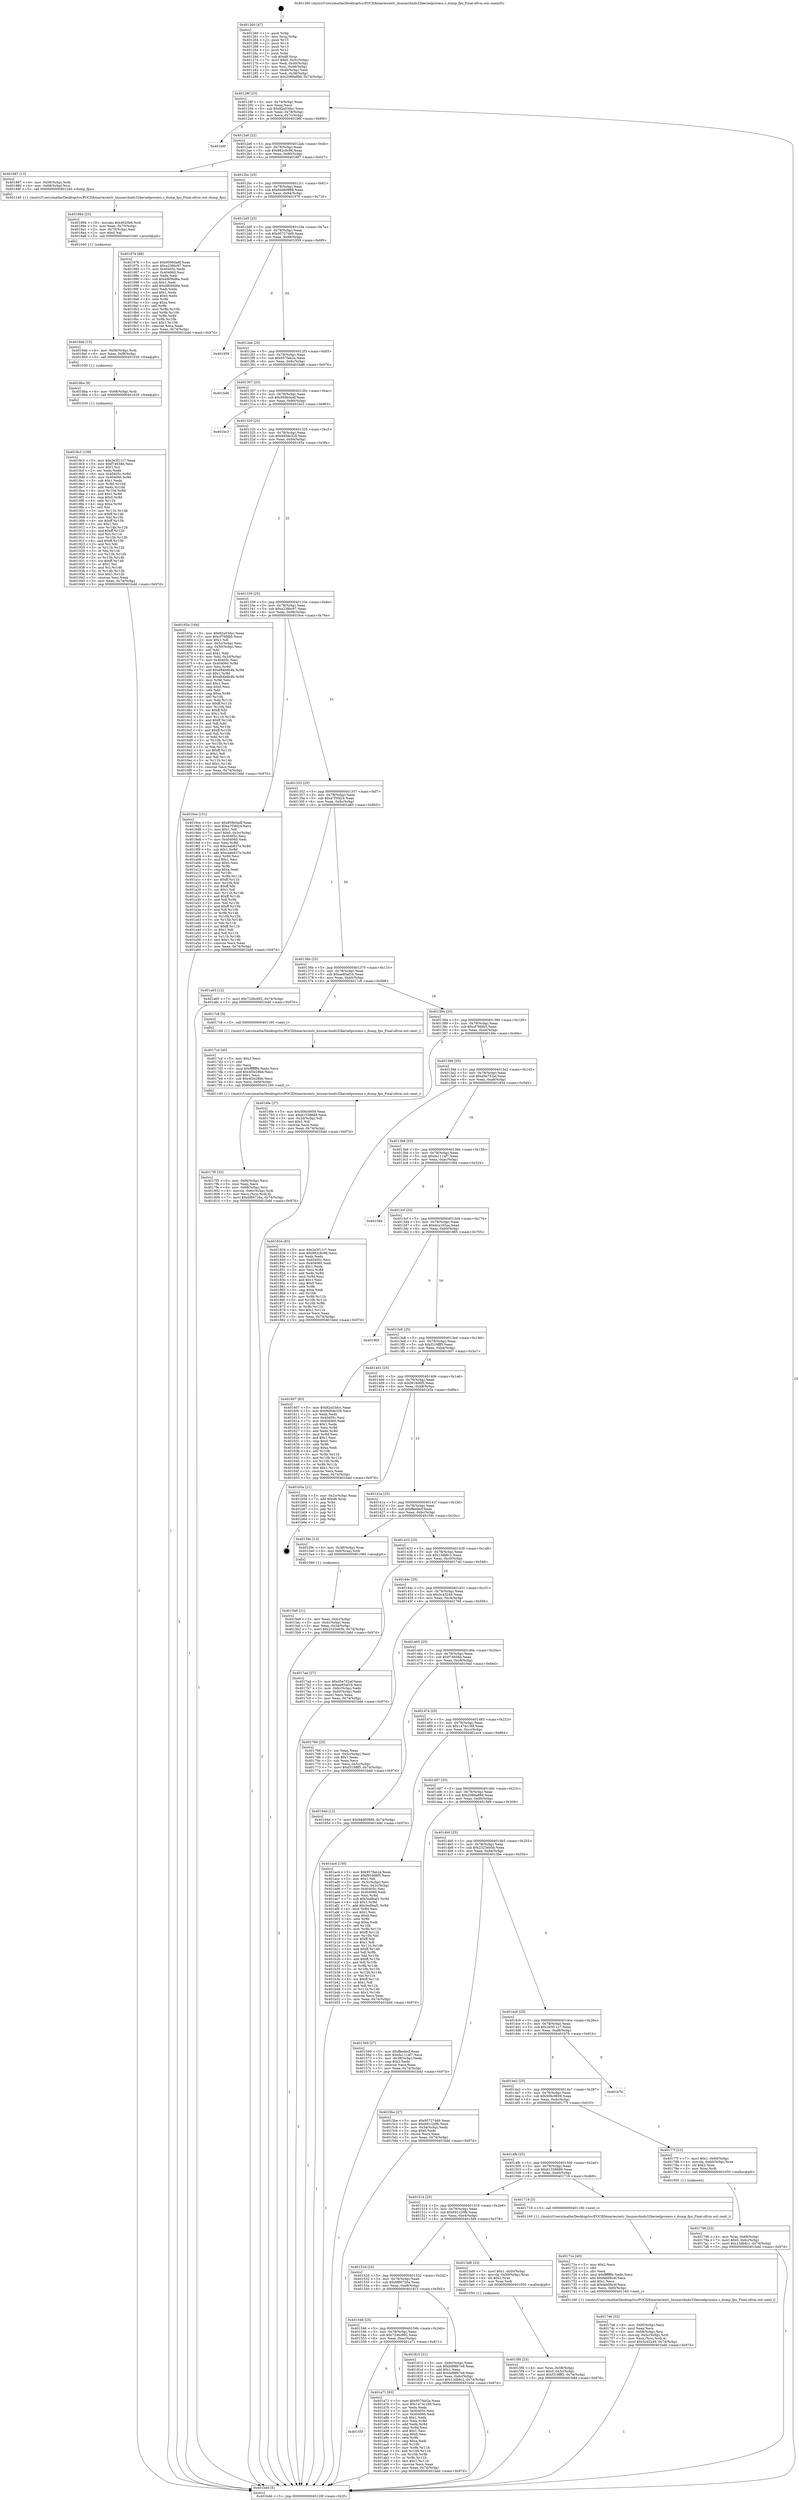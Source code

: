 digraph "0x401260" {
  label = "0x401260 (/mnt/c/Users/mathe/Desktop/tcc/POCII/binaries/extr_linuxarchnds32kernelprocess.c_dump_fpu_Final-ollvm.out::main(0))"
  labelloc = "t"
  node[shape=record]

  Entry [label="",width=0.3,height=0.3,shape=circle,fillcolor=black,style=filled]
  "0x40128f" [label="{
     0x40128f [23]\l
     | [instrs]\l
     &nbsp;&nbsp;0x40128f \<+3\>: mov -0x74(%rbp),%eax\l
     &nbsp;&nbsp;0x401292 \<+2\>: mov %eax,%ecx\l
     &nbsp;&nbsp;0x401294 \<+6\>: sub $0x82a53dcc,%ecx\l
     &nbsp;&nbsp;0x40129a \<+3\>: mov %eax,-0x78(%rbp)\l
     &nbsp;&nbsp;0x40129d \<+3\>: mov %ecx,-0x7c(%rbp)\l
     &nbsp;&nbsp;0x4012a0 \<+6\>: je 0000000000401b6f \<main+0x90f\>\l
  }"]
  "0x401b6f" [label="{
     0x401b6f\l
  }", style=dashed]
  "0x4012a6" [label="{
     0x4012a6 [22]\l
     | [instrs]\l
     &nbsp;&nbsp;0x4012a6 \<+5\>: jmp 00000000004012ab \<main+0x4b\>\l
     &nbsp;&nbsp;0x4012ab \<+3\>: mov -0x78(%rbp),%eax\l
     &nbsp;&nbsp;0x4012ae \<+5\>: sub $0x882c8c96,%eax\l
     &nbsp;&nbsp;0x4012b3 \<+3\>: mov %eax,-0x80(%rbp)\l
     &nbsp;&nbsp;0x4012b6 \<+6\>: je 0000000000401887 \<main+0x627\>\l
  }"]
  Exit [label="",width=0.3,height=0.3,shape=circle,fillcolor=black,style=filled,peripheries=2]
  "0x401887" [label="{
     0x401887 [13]\l
     | [instrs]\l
     &nbsp;&nbsp;0x401887 \<+4\>: mov -0x58(%rbp),%rdi\l
     &nbsp;&nbsp;0x40188b \<+4\>: mov -0x68(%rbp),%rsi\l
     &nbsp;&nbsp;0x40188f \<+5\>: call 0000000000401240 \<dump_fpu\>\l
     | [calls]\l
     &nbsp;&nbsp;0x401240 \{1\} (/mnt/c/Users/mathe/Desktop/tcc/POCII/binaries/extr_linuxarchnds32kernelprocess.c_dump_fpu_Final-ollvm.out::dump_fpu)\l
  }"]
  "0x4012bc" [label="{
     0x4012bc [25]\l
     | [instrs]\l
     &nbsp;&nbsp;0x4012bc \<+5\>: jmp 00000000004012c1 \<main+0x61\>\l
     &nbsp;&nbsp;0x4012c1 \<+3\>: mov -0x78(%rbp),%eax\l
     &nbsp;&nbsp;0x4012c4 \<+5\>: sub $0x94d60889,%eax\l
     &nbsp;&nbsp;0x4012c9 \<+6\>: mov %eax,-0x84(%rbp)\l
     &nbsp;&nbsp;0x4012cf \<+6\>: je 0000000000401976 \<main+0x716\>\l
  }"]
  "0x40155f" [label="{
     0x40155f\l
  }", style=dashed]
  "0x401976" [label="{
     0x401976 [88]\l
     | [instrs]\l
     &nbsp;&nbsp;0x401976 \<+5\>: mov $0x959b0adf,%eax\l
     &nbsp;&nbsp;0x40197b \<+5\>: mov $0xa238bc97,%ecx\l
     &nbsp;&nbsp;0x401980 \<+7\>: mov 0x40405c,%edx\l
     &nbsp;&nbsp;0x401987 \<+7\>: mov 0x404060,%esi\l
     &nbsp;&nbsp;0x40198e \<+2\>: mov %edx,%edi\l
     &nbsp;&nbsp;0x401990 \<+6\>: sub $0x4f656d6e,%edi\l
     &nbsp;&nbsp;0x401996 \<+3\>: sub $0x1,%edi\l
     &nbsp;&nbsp;0x401999 \<+6\>: add $0x4f656d6e,%edi\l
     &nbsp;&nbsp;0x40199f \<+3\>: imul %edi,%edx\l
     &nbsp;&nbsp;0x4019a2 \<+3\>: and $0x1,%edx\l
     &nbsp;&nbsp;0x4019a5 \<+3\>: cmp $0x0,%edx\l
     &nbsp;&nbsp;0x4019a8 \<+4\>: sete %r8b\l
     &nbsp;&nbsp;0x4019ac \<+3\>: cmp $0xa,%esi\l
     &nbsp;&nbsp;0x4019af \<+4\>: setl %r9b\l
     &nbsp;&nbsp;0x4019b3 \<+3\>: mov %r8b,%r10b\l
     &nbsp;&nbsp;0x4019b6 \<+3\>: and %r9b,%r10b\l
     &nbsp;&nbsp;0x4019b9 \<+3\>: xor %r9b,%r8b\l
     &nbsp;&nbsp;0x4019bc \<+3\>: or %r8b,%r10b\l
     &nbsp;&nbsp;0x4019bf \<+4\>: test $0x1,%r10b\l
     &nbsp;&nbsp;0x4019c3 \<+3\>: cmovne %ecx,%eax\l
     &nbsp;&nbsp;0x4019c6 \<+3\>: mov %eax,-0x74(%rbp)\l
     &nbsp;&nbsp;0x4019c9 \<+5\>: jmp 0000000000401bdd \<main+0x97d\>\l
  }"]
  "0x4012d5" [label="{
     0x4012d5 [25]\l
     | [instrs]\l
     &nbsp;&nbsp;0x4012d5 \<+5\>: jmp 00000000004012da \<main+0x7a\>\l
     &nbsp;&nbsp;0x4012da \<+3\>: mov -0x78(%rbp),%eax\l
     &nbsp;&nbsp;0x4012dd \<+5\>: sub $0x957274d9,%eax\l
     &nbsp;&nbsp;0x4012e2 \<+6\>: mov %eax,-0x88(%rbp)\l
     &nbsp;&nbsp;0x4012e8 \<+6\>: je 0000000000401959 \<main+0x6f9\>\l
  }"]
  "0x401a71" [label="{
     0x401a71 [83]\l
     | [instrs]\l
     &nbsp;&nbsp;0x401a71 \<+5\>: mov $0x957fab2a,%eax\l
     &nbsp;&nbsp;0x401a76 \<+5\>: mov $0x1474c189,%ecx\l
     &nbsp;&nbsp;0x401a7b \<+2\>: xor %edx,%edx\l
     &nbsp;&nbsp;0x401a7d \<+7\>: mov 0x40405c,%esi\l
     &nbsp;&nbsp;0x401a84 \<+7\>: mov 0x404060,%edi\l
     &nbsp;&nbsp;0x401a8b \<+3\>: sub $0x1,%edx\l
     &nbsp;&nbsp;0x401a8e \<+3\>: mov %esi,%r8d\l
     &nbsp;&nbsp;0x401a91 \<+3\>: add %edx,%r8d\l
     &nbsp;&nbsp;0x401a94 \<+4\>: imul %r8d,%esi\l
     &nbsp;&nbsp;0x401a98 \<+3\>: and $0x1,%esi\l
     &nbsp;&nbsp;0x401a9b \<+3\>: cmp $0x0,%esi\l
     &nbsp;&nbsp;0x401a9e \<+4\>: sete %r9b\l
     &nbsp;&nbsp;0x401aa2 \<+3\>: cmp $0xa,%edi\l
     &nbsp;&nbsp;0x401aa5 \<+4\>: setl %r10b\l
     &nbsp;&nbsp;0x401aa9 \<+3\>: mov %r9b,%r11b\l
     &nbsp;&nbsp;0x401aac \<+3\>: and %r10b,%r11b\l
     &nbsp;&nbsp;0x401aaf \<+3\>: xor %r10b,%r9b\l
     &nbsp;&nbsp;0x401ab2 \<+3\>: or %r9b,%r11b\l
     &nbsp;&nbsp;0x401ab5 \<+4\>: test $0x1,%r11b\l
     &nbsp;&nbsp;0x401ab9 \<+3\>: cmovne %ecx,%eax\l
     &nbsp;&nbsp;0x401abc \<+3\>: mov %eax,-0x74(%rbp)\l
     &nbsp;&nbsp;0x401abf \<+5\>: jmp 0000000000401bdd \<main+0x97d\>\l
  }"]
  "0x401959" [label="{
     0x401959\l
  }", style=dashed]
  "0x4012ee" [label="{
     0x4012ee [25]\l
     | [instrs]\l
     &nbsp;&nbsp;0x4012ee \<+5\>: jmp 00000000004012f3 \<main+0x93\>\l
     &nbsp;&nbsp;0x4012f3 \<+3\>: mov -0x78(%rbp),%eax\l
     &nbsp;&nbsp;0x4012f6 \<+5\>: sub $0x957fab2a,%eax\l
     &nbsp;&nbsp;0x4012fb \<+6\>: mov %eax,-0x8c(%rbp)\l
     &nbsp;&nbsp;0x401301 \<+6\>: je 0000000000401bd6 \<main+0x976\>\l
  }"]
  "0x4018c3" [label="{
     0x4018c3 [138]\l
     | [instrs]\l
     &nbsp;&nbsp;0x4018c3 \<+5\>: mov $0x2e3f11c7,%eax\l
     &nbsp;&nbsp;0x4018c8 \<+5\>: mov $0xf74658d,%esi\l
     &nbsp;&nbsp;0x4018cd \<+2\>: mov $0x1,%cl\l
     &nbsp;&nbsp;0x4018cf \<+2\>: xor %edx,%edx\l
     &nbsp;&nbsp;0x4018d1 \<+8\>: mov 0x40405c,%r8d\l
     &nbsp;&nbsp;0x4018d9 \<+8\>: mov 0x404060,%r9d\l
     &nbsp;&nbsp;0x4018e1 \<+3\>: sub $0x1,%edx\l
     &nbsp;&nbsp;0x4018e4 \<+3\>: mov %r8d,%r10d\l
     &nbsp;&nbsp;0x4018e7 \<+3\>: add %edx,%r10d\l
     &nbsp;&nbsp;0x4018ea \<+4\>: imul %r10d,%r8d\l
     &nbsp;&nbsp;0x4018ee \<+4\>: and $0x1,%r8d\l
     &nbsp;&nbsp;0x4018f2 \<+4\>: cmp $0x0,%r8d\l
     &nbsp;&nbsp;0x4018f6 \<+4\>: sete %r11b\l
     &nbsp;&nbsp;0x4018fa \<+4\>: cmp $0xa,%r9d\l
     &nbsp;&nbsp;0x4018fe \<+3\>: setl %bl\l
     &nbsp;&nbsp;0x401901 \<+3\>: mov %r11b,%r14b\l
     &nbsp;&nbsp;0x401904 \<+4\>: xor $0xff,%r14b\l
     &nbsp;&nbsp;0x401908 \<+3\>: mov %bl,%r15b\l
     &nbsp;&nbsp;0x40190b \<+4\>: xor $0xff,%r15b\l
     &nbsp;&nbsp;0x40190f \<+3\>: xor $0x1,%cl\l
     &nbsp;&nbsp;0x401912 \<+3\>: mov %r14b,%r12b\l
     &nbsp;&nbsp;0x401915 \<+4\>: and $0xff,%r12b\l
     &nbsp;&nbsp;0x401919 \<+3\>: and %cl,%r11b\l
     &nbsp;&nbsp;0x40191c \<+3\>: mov %r15b,%r13b\l
     &nbsp;&nbsp;0x40191f \<+4\>: and $0xff,%r13b\l
     &nbsp;&nbsp;0x401923 \<+2\>: and %cl,%bl\l
     &nbsp;&nbsp;0x401925 \<+3\>: or %r11b,%r12b\l
     &nbsp;&nbsp;0x401928 \<+3\>: or %bl,%r13b\l
     &nbsp;&nbsp;0x40192b \<+3\>: xor %r13b,%r12b\l
     &nbsp;&nbsp;0x40192e \<+3\>: or %r15b,%r14b\l
     &nbsp;&nbsp;0x401931 \<+4\>: xor $0xff,%r14b\l
     &nbsp;&nbsp;0x401935 \<+3\>: or $0x1,%cl\l
     &nbsp;&nbsp;0x401938 \<+3\>: and %cl,%r14b\l
     &nbsp;&nbsp;0x40193b \<+3\>: or %r14b,%r12b\l
     &nbsp;&nbsp;0x40193e \<+4\>: test $0x1,%r12b\l
     &nbsp;&nbsp;0x401942 \<+3\>: cmovne %esi,%eax\l
     &nbsp;&nbsp;0x401945 \<+3\>: mov %eax,-0x74(%rbp)\l
     &nbsp;&nbsp;0x401948 \<+5\>: jmp 0000000000401bdd \<main+0x97d\>\l
  }"]
  "0x401bd6" [label="{
     0x401bd6\l
  }", style=dashed]
  "0x401307" [label="{
     0x401307 [25]\l
     | [instrs]\l
     &nbsp;&nbsp;0x401307 \<+5\>: jmp 000000000040130c \<main+0xac\>\l
     &nbsp;&nbsp;0x40130c \<+3\>: mov -0x78(%rbp),%eax\l
     &nbsp;&nbsp;0x40130f \<+5\>: sub $0x959b0adf,%eax\l
     &nbsp;&nbsp;0x401314 \<+6\>: mov %eax,-0x90(%rbp)\l
     &nbsp;&nbsp;0x40131a \<+6\>: je 0000000000401bc3 \<main+0x963\>\l
  }"]
  "0x4018ba" [label="{
     0x4018ba [9]\l
     | [instrs]\l
     &nbsp;&nbsp;0x4018ba \<+4\>: mov -0x68(%rbp),%rdi\l
     &nbsp;&nbsp;0x4018be \<+5\>: call 0000000000401030 \<free@plt\>\l
     | [calls]\l
     &nbsp;&nbsp;0x401030 \{1\} (unknown)\l
  }"]
  "0x401bc3" [label="{
     0x401bc3\l
  }", style=dashed]
  "0x401320" [label="{
     0x401320 [25]\l
     | [instrs]\l
     &nbsp;&nbsp;0x401320 \<+5\>: jmp 0000000000401325 \<main+0xc5\>\l
     &nbsp;&nbsp;0x401325 \<+3\>: mov -0x78(%rbp),%eax\l
     &nbsp;&nbsp;0x401328 \<+5\>: sub $0x9d5de328,%eax\l
     &nbsp;&nbsp;0x40132d \<+6\>: mov %eax,-0x94(%rbp)\l
     &nbsp;&nbsp;0x401333 \<+6\>: je 000000000040165a \<main+0x3fa\>\l
  }"]
  "0x4018ab" [label="{
     0x4018ab [15]\l
     | [instrs]\l
     &nbsp;&nbsp;0x4018ab \<+4\>: mov -0x58(%rbp),%rdi\l
     &nbsp;&nbsp;0x4018af \<+6\>: mov %eax,-0xf8(%rbp)\l
     &nbsp;&nbsp;0x4018b5 \<+5\>: call 0000000000401030 \<free@plt\>\l
     | [calls]\l
     &nbsp;&nbsp;0x401030 \{1\} (unknown)\l
  }"]
  "0x40165a" [label="{
     0x40165a [164]\l
     | [instrs]\l
     &nbsp;&nbsp;0x40165a \<+5\>: mov $0x82a53dcc,%eax\l
     &nbsp;&nbsp;0x40165f \<+5\>: mov $0xcf76fdb5,%ecx\l
     &nbsp;&nbsp;0x401664 \<+2\>: mov $0x1,%dl\l
     &nbsp;&nbsp;0x401666 \<+3\>: mov -0x5c(%rbp),%esi\l
     &nbsp;&nbsp;0x401669 \<+3\>: cmp -0x50(%rbp),%esi\l
     &nbsp;&nbsp;0x40166c \<+4\>: setl %dil\l
     &nbsp;&nbsp;0x401670 \<+4\>: and $0x1,%dil\l
     &nbsp;&nbsp;0x401674 \<+4\>: mov %dil,-0x2d(%rbp)\l
     &nbsp;&nbsp;0x401678 \<+7\>: mov 0x40405c,%esi\l
     &nbsp;&nbsp;0x40167f \<+8\>: mov 0x404060,%r8d\l
     &nbsp;&nbsp;0x401687 \<+3\>: mov %esi,%r9d\l
     &nbsp;&nbsp;0x40168a \<+7\>: add $0xd84b6b4b,%r9d\l
     &nbsp;&nbsp;0x401691 \<+4\>: sub $0x1,%r9d\l
     &nbsp;&nbsp;0x401695 \<+7\>: sub $0xd84b6b4b,%r9d\l
     &nbsp;&nbsp;0x40169c \<+4\>: imul %r9d,%esi\l
     &nbsp;&nbsp;0x4016a0 \<+3\>: and $0x1,%esi\l
     &nbsp;&nbsp;0x4016a3 \<+3\>: cmp $0x0,%esi\l
     &nbsp;&nbsp;0x4016a6 \<+4\>: sete %dil\l
     &nbsp;&nbsp;0x4016aa \<+4\>: cmp $0xa,%r8d\l
     &nbsp;&nbsp;0x4016ae \<+4\>: setl %r10b\l
     &nbsp;&nbsp;0x4016b2 \<+3\>: mov %dil,%r11b\l
     &nbsp;&nbsp;0x4016b5 \<+4\>: xor $0xff,%r11b\l
     &nbsp;&nbsp;0x4016b9 \<+3\>: mov %r10b,%bl\l
     &nbsp;&nbsp;0x4016bc \<+3\>: xor $0xff,%bl\l
     &nbsp;&nbsp;0x4016bf \<+3\>: xor $0x1,%dl\l
     &nbsp;&nbsp;0x4016c2 \<+3\>: mov %r11b,%r14b\l
     &nbsp;&nbsp;0x4016c5 \<+4\>: and $0xff,%r14b\l
     &nbsp;&nbsp;0x4016c9 \<+3\>: and %dl,%dil\l
     &nbsp;&nbsp;0x4016cc \<+3\>: mov %bl,%r15b\l
     &nbsp;&nbsp;0x4016cf \<+4\>: and $0xff,%r15b\l
     &nbsp;&nbsp;0x4016d3 \<+3\>: and %dl,%r10b\l
     &nbsp;&nbsp;0x4016d6 \<+3\>: or %dil,%r14b\l
     &nbsp;&nbsp;0x4016d9 \<+3\>: or %r10b,%r15b\l
     &nbsp;&nbsp;0x4016dc \<+3\>: xor %r15b,%r14b\l
     &nbsp;&nbsp;0x4016df \<+3\>: or %bl,%r11b\l
     &nbsp;&nbsp;0x4016e2 \<+4\>: xor $0xff,%r11b\l
     &nbsp;&nbsp;0x4016e6 \<+3\>: or $0x1,%dl\l
     &nbsp;&nbsp;0x4016e9 \<+3\>: and %dl,%r11b\l
     &nbsp;&nbsp;0x4016ec \<+3\>: or %r11b,%r14b\l
     &nbsp;&nbsp;0x4016ef \<+4\>: test $0x1,%r14b\l
     &nbsp;&nbsp;0x4016f3 \<+3\>: cmovne %ecx,%eax\l
     &nbsp;&nbsp;0x4016f6 \<+3\>: mov %eax,-0x74(%rbp)\l
     &nbsp;&nbsp;0x4016f9 \<+5\>: jmp 0000000000401bdd \<main+0x97d\>\l
  }"]
  "0x401339" [label="{
     0x401339 [25]\l
     | [instrs]\l
     &nbsp;&nbsp;0x401339 \<+5\>: jmp 000000000040133e \<main+0xde\>\l
     &nbsp;&nbsp;0x40133e \<+3\>: mov -0x78(%rbp),%eax\l
     &nbsp;&nbsp;0x401341 \<+5\>: sub $0xa238bc97,%eax\l
     &nbsp;&nbsp;0x401346 \<+6\>: mov %eax,-0x98(%rbp)\l
     &nbsp;&nbsp;0x40134c \<+6\>: je 00000000004019ce \<main+0x76e\>\l
  }"]
  "0x401894" [label="{
     0x401894 [23]\l
     | [instrs]\l
     &nbsp;&nbsp;0x401894 \<+10\>: movabs $0x4020b6,%rdi\l
     &nbsp;&nbsp;0x40189e \<+3\>: mov %eax,-0x70(%rbp)\l
     &nbsp;&nbsp;0x4018a1 \<+3\>: mov -0x70(%rbp),%esi\l
     &nbsp;&nbsp;0x4018a4 \<+2\>: mov $0x0,%al\l
     &nbsp;&nbsp;0x4018a6 \<+5\>: call 0000000000401040 \<printf@plt\>\l
     | [calls]\l
     &nbsp;&nbsp;0x401040 \{1\} (unknown)\l
  }"]
  "0x4019ce" [label="{
     0x4019ce [151]\l
     | [instrs]\l
     &nbsp;&nbsp;0x4019ce \<+5\>: mov $0x959b0adf,%eax\l
     &nbsp;&nbsp;0x4019d3 \<+5\>: mov $0xa7f3fd24,%ecx\l
     &nbsp;&nbsp;0x4019d8 \<+2\>: mov $0x1,%dl\l
     &nbsp;&nbsp;0x4019da \<+7\>: movl $0x0,-0x3c(%rbp)\l
     &nbsp;&nbsp;0x4019e1 \<+7\>: mov 0x40405c,%esi\l
     &nbsp;&nbsp;0x4019e8 \<+7\>: mov 0x404060,%edi\l
     &nbsp;&nbsp;0x4019ef \<+3\>: mov %esi,%r8d\l
     &nbsp;&nbsp;0x4019f2 \<+7\>: sub $0xcaab837e,%r8d\l
     &nbsp;&nbsp;0x4019f9 \<+4\>: sub $0x1,%r8d\l
     &nbsp;&nbsp;0x4019fd \<+7\>: add $0xcaab837e,%r8d\l
     &nbsp;&nbsp;0x401a04 \<+4\>: imul %r8d,%esi\l
     &nbsp;&nbsp;0x401a08 \<+3\>: and $0x1,%esi\l
     &nbsp;&nbsp;0x401a0b \<+3\>: cmp $0x0,%esi\l
     &nbsp;&nbsp;0x401a0e \<+4\>: sete %r9b\l
     &nbsp;&nbsp;0x401a12 \<+3\>: cmp $0xa,%edi\l
     &nbsp;&nbsp;0x401a15 \<+4\>: setl %r10b\l
     &nbsp;&nbsp;0x401a19 \<+3\>: mov %r9b,%r11b\l
     &nbsp;&nbsp;0x401a1c \<+4\>: xor $0xff,%r11b\l
     &nbsp;&nbsp;0x401a20 \<+3\>: mov %r10b,%bl\l
     &nbsp;&nbsp;0x401a23 \<+3\>: xor $0xff,%bl\l
     &nbsp;&nbsp;0x401a26 \<+3\>: xor $0x1,%dl\l
     &nbsp;&nbsp;0x401a29 \<+3\>: mov %r11b,%r14b\l
     &nbsp;&nbsp;0x401a2c \<+4\>: and $0xff,%r14b\l
     &nbsp;&nbsp;0x401a30 \<+3\>: and %dl,%r9b\l
     &nbsp;&nbsp;0x401a33 \<+3\>: mov %bl,%r15b\l
     &nbsp;&nbsp;0x401a36 \<+4\>: and $0xff,%r15b\l
     &nbsp;&nbsp;0x401a3a \<+3\>: and %dl,%r10b\l
     &nbsp;&nbsp;0x401a3d \<+3\>: or %r9b,%r14b\l
     &nbsp;&nbsp;0x401a40 \<+3\>: or %r10b,%r15b\l
     &nbsp;&nbsp;0x401a43 \<+3\>: xor %r15b,%r14b\l
     &nbsp;&nbsp;0x401a46 \<+3\>: or %bl,%r11b\l
     &nbsp;&nbsp;0x401a49 \<+4\>: xor $0xff,%r11b\l
     &nbsp;&nbsp;0x401a4d \<+3\>: or $0x1,%dl\l
     &nbsp;&nbsp;0x401a50 \<+3\>: and %dl,%r11b\l
     &nbsp;&nbsp;0x401a53 \<+3\>: or %r11b,%r14b\l
     &nbsp;&nbsp;0x401a56 \<+4\>: test $0x1,%r14b\l
     &nbsp;&nbsp;0x401a5a \<+3\>: cmovne %ecx,%eax\l
     &nbsp;&nbsp;0x401a5d \<+3\>: mov %eax,-0x74(%rbp)\l
     &nbsp;&nbsp;0x401a60 \<+5\>: jmp 0000000000401bdd \<main+0x97d\>\l
  }"]
  "0x401352" [label="{
     0x401352 [25]\l
     | [instrs]\l
     &nbsp;&nbsp;0x401352 \<+5\>: jmp 0000000000401357 \<main+0xf7\>\l
     &nbsp;&nbsp;0x401357 \<+3\>: mov -0x78(%rbp),%eax\l
     &nbsp;&nbsp;0x40135a \<+5\>: sub $0xa7f3fd24,%eax\l
     &nbsp;&nbsp;0x40135f \<+6\>: mov %eax,-0x9c(%rbp)\l
     &nbsp;&nbsp;0x401365 \<+6\>: je 0000000000401a65 \<main+0x805\>\l
  }"]
  "0x401546" [label="{
     0x401546 [25]\l
     | [instrs]\l
     &nbsp;&nbsp;0x401546 \<+5\>: jmp 000000000040154b \<main+0x2eb\>\l
     &nbsp;&nbsp;0x40154b \<+3\>: mov -0x78(%rbp),%eax\l
     &nbsp;&nbsp;0x40154e \<+5\>: sub $0x7246c892,%eax\l
     &nbsp;&nbsp;0x401553 \<+6\>: mov %eax,-0xec(%rbp)\l
     &nbsp;&nbsp;0x401559 \<+6\>: je 0000000000401a71 \<main+0x811\>\l
  }"]
  "0x401a65" [label="{
     0x401a65 [12]\l
     | [instrs]\l
     &nbsp;&nbsp;0x401a65 \<+7\>: movl $0x7246c892,-0x74(%rbp)\l
     &nbsp;&nbsp;0x401a6c \<+5\>: jmp 0000000000401bdd \<main+0x97d\>\l
  }"]
  "0x40136b" [label="{
     0x40136b [25]\l
     | [instrs]\l
     &nbsp;&nbsp;0x40136b \<+5\>: jmp 0000000000401370 \<main+0x110\>\l
     &nbsp;&nbsp;0x401370 \<+3\>: mov -0x78(%rbp),%eax\l
     &nbsp;&nbsp;0x401373 \<+5\>: sub $0xae85af1b,%eax\l
     &nbsp;&nbsp;0x401378 \<+6\>: mov %eax,-0xa0(%rbp)\l
     &nbsp;&nbsp;0x40137e \<+6\>: je 00000000004017c8 \<main+0x568\>\l
  }"]
  "0x401815" [label="{
     0x401815 [31]\l
     | [instrs]\l
     &nbsp;&nbsp;0x401815 \<+3\>: mov -0x6c(%rbp),%eax\l
     &nbsp;&nbsp;0x401818 \<+5\>: sub $0xbd98b7e9,%eax\l
     &nbsp;&nbsp;0x40181d \<+3\>: add $0x1,%eax\l
     &nbsp;&nbsp;0x401820 \<+5\>: add $0xbd98b7e9,%eax\l
     &nbsp;&nbsp;0x401825 \<+3\>: mov %eax,-0x6c(%rbp)\l
     &nbsp;&nbsp;0x401828 \<+7\>: movl $0x13db6c1,-0x74(%rbp)\l
     &nbsp;&nbsp;0x40182f \<+5\>: jmp 0000000000401bdd \<main+0x97d\>\l
  }"]
  "0x4017c8" [label="{
     0x4017c8 [5]\l
     | [instrs]\l
     &nbsp;&nbsp;0x4017c8 \<+5\>: call 0000000000401160 \<next_i\>\l
     | [calls]\l
     &nbsp;&nbsp;0x401160 \{1\} (/mnt/c/Users/mathe/Desktop/tcc/POCII/binaries/extr_linuxarchnds32kernelprocess.c_dump_fpu_Final-ollvm.out::next_i)\l
  }"]
  "0x401384" [label="{
     0x401384 [25]\l
     | [instrs]\l
     &nbsp;&nbsp;0x401384 \<+5\>: jmp 0000000000401389 \<main+0x129\>\l
     &nbsp;&nbsp;0x401389 \<+3\>: mov -0x78(%rbp),%eax\l
     &nbsp;&nbsp;0x40138c \<+5\>: sub $0xcf76fdb5,%eax\l
     &nbsp;&nbsp;0x401391 \<+6\>: mov %eax,-0xa4(%rbp)\l
     &nbsp;&nbsp;0x401397 \<+6\>: je 00000000004016fe \<main+0x49e\>\l
  }"]
  "0x4017f5" [label="{
     0x4017f5 [32]\l
     | [instrs]\l
     &nbsp;&nbsp;0x4017f5 \<+6\>: mov -0xf4(%rbp),%ecx\l
     &nbsp;&nbsp;0x4017fb \<+3\>: imul %eax,%ecx\l
     &nbsp;&nbsp;0x4017fe \<+4\>: mov -0x68(%rbp),%rsi\l
     &nbsp;&nbsp;0x401802 \<+4\>: movslq -0x6c(%rbp),%rdi\l
     &nbsp;&nbsp;0x401806 \<+3\>: mov %ecx,(%rsi,%rdi,4)\l
     &nbsp;&nbsp;0x401809 \<+7\>: movl $0x6f66726a,-0x74(%rbp)\l
     &nbsp;&nbsp;0x401810 \<+5\>: jmp 0000000000401bdd \<main+0x97d\>\l
  }"]
  "0x4016fe" [label="{
     0x4016fe [27]\l
     | [instrs]\l
     &nbsp;&nbsp;0x4016fe \<+5\>: mov $0x506c0609,%eax\l
     &nbsp;&nbsp;0x401703 \<+5\>: mov $0x61558689,%ecx\l
     &nbsp;&nbsp;0x401708 \<+3\>: mov -0x2d(%rbp),%dl\l
     &nbsp;&nbsp;0x40170b \<+3\>: test $0x1,%dl\l
     &nbsp;&nbsp;0x40170e \<+3\>: cmovne %ecx,%eax\l
     &nbsp;&nbsp;0x401711 \<+3\>: mov %eax,-0x74(%rbp)\l
     &nbsp;&nbsp;0x401714 \<+5\>: jmp 0000000000401bdd \<main+0x97d\>\l
  }"]
  "0x40139d" [label="{
     0x40139d [25]\l
     | [instrs]\l
     &nbsp;&nbsp;0x40139d \<+5\>: jmp 00000000004013a2 \<main+0x142\>\l
     &nbsp;&nbsp;0x4013a2 \<+3\>: mov -0x78(%rbp),%eax\l
     &nbsp;&nbsp;0x4013a5 \<+5\>: sub $0xd5e752af,%eax\l
     &nbsp;&nbsp;0x4013aa \<+6\>: mov %eax,-0xa8(%rbp)\l
     &nbsp;&nbsp;0x4013b0 \<+6\>: je 0000000000401834 \<main+0x5d4\>\l
  }"]
  "0x4017cd" [label="{
     0x4017cd [40]\l
     | [instrs]\l
     &nbsp;&nbsp;0x4017cd \<+5\>: mov $0x2,%ecx\l
     &nbsp;&nbsp;0x4017d2 \<+1\>: cltd\l
     &nbsp;&nbsp;0x4017d3 \<+2\>: idiv %ecx\l
     &nbsp;&nbsp;0x4017d5 \<+6\>: imul $0xfffffffe,%edx,%ecx\l
     &nbsp;&nbsp;0x4017db \<+6\>: add $0x4f3e28bb,%ecx\l
     &nbsp;&nbsp;0x4017e1 \<+3\>: add $0x1,%ecx\l
     &nbsp;&nbsp;0x4017e4 \<+6\>: sub $0x4f3e28bb,%ecx\l
     &nbsp;&nbsp;0x4017ea \<+6\>: mov %ecx,-0xf4(%rbp)\l
     &nbsp;&nbsp;0x4017f0 \<+5\>: call 0000000000401160 \<next_i\>\l
     | [calls]\l
     &nbsp;&nbsp;0x401160 \{1\} (/mnt/c/Users/mathe/Desktop/tcc/POCII/binaries/extr_linuxarchnds32kernelprocess.c_dump_fpu_Final-ollvm.out::next_i)\l
  }"]
  "0x401834" [label="{
     0x401834 [83]\l
     | [instrs]\l
     &nbsp;&nbsp;0x401834 \<+5\>: mov $0x2e3f11c7,%eax\l
     &nbsp;&nbsp;0x401839 \<+5\>: mov $0x882c8c96,%ecx\l
     &nbsp;&nbsp;0x40183e \<+2\>: xor %edx,%edx\l
     &nbsp;&nbsp;0x401840 \<+7\>: mov 0x40405c,%esi\l
     &nbsp;&nbsp;0x401847 \<+7\>: mov 0x404060,%edi\l
     &nbsp;&nbsp;0x40184e \<+3\>: sub $0x1,%edx\l
     &nbsp;&nbsp;0x401851 \<+3\>: mov %esi,%r8d\l
     &nbsp;&nbsp;0x401854 \<+3\>: add %edx,%r8d\l
     &nbsp;&nbsp;0x401857 \<+4\>: imul %r8d,%esi\l
     &nbsp;&nbsp;0x40185b \<+3\>: and $0x1,%esi\l
     &nbsp;&nbsp;0x40185e \<+3\>: cmp $0x0,%esi\l
     &nbsp;&nbsp;0x401861 \<+4\>: sete %r9b\l
     &nbsp;&nbsp;0x401865 \<+3\>: cmp $0xa,%edi\l
     &nbsp;&nbsp;0x401868 \<+4\>: setl %r10b\l
     &nbsp;&nbsp;0x40186c \<+3\>: mov %r9b,%r11b\l
     &nbsp;&nbsp;0x40186f \<+3\>: and %r10b,%r11b\l
     &nbsp;&nbsp;0x401872 \<+3\>: xor %r10b,%r9b\l
     &nbsp;&nbsp;0x401875 \<+3\>: or %r9b,%r11b\l
     &nbsp;&nbsp;0x401878 \<+4\>: test $0x1,%r11b\l
     &nbsp;&nbsp;0x40187c \<+3\>: cmovne %ecx,%eax\l
     &nbsp;&nbsp;0x40187f \<+3\>: mov %eax,-0x74(%rbp)\l
     &nbsp;&nbsp;0x401882 \<+5\>: jmp 0000000000401bdd \<main+0x97d\>\l
  }"]
  "0x4013b6" [label="{
     0x4013b6 [25]\l
     | [instrs]\l
     &nbsp;&nbsp;0x4013b6 \<+5\>: jmp 00000000004013bb \<main+0x15b\>\l
     &nbsp;&nbsp;0x4013bb \<+3\>: mov -0x78(%rbp),%eax\l
     &nbsp;&nbsp;0x4013be \<+5\>: sub $0xda111af7,%eax\l
     &nbsp;&nbsp;0x4013c3 \<+6\>: mov %eax,-0xac(%rbp)\l
     &nbsp;&nbsp;0x4013c9 \<+6\>: je 0000000000401584 \<main+0x324\>\l
  }"]
  "0x401796" [label="{
     0x401796 [23]\l
     | [instrs]\l
     &nbsp;&nbsp;0x401796 \<+4\>: mov %rax,-0x68(%rbp)\l
     &nbsp;&nbsp;0x40179a \<+7\>: movl $0x0,-0x6c(%rbp)\l
     &nbsp;&nbsp;0x4017a1 \<+7\>: movl $0x13db6c1,-0x74(%rbp)\l
     &nbsp;&nbsp;0x4017a8 \<+5\>: jmp 0000000000401bdd \<main+0x97d\>\l
  }"]
  "0x401584" [label="{
     0x401584\l
  }", style=dashed]
  "0x4013cf" [label="{
     0x4013cf [25]\l
     | [instrs]\l
     &nbsp;&nbsp;0x4013cf \<+5\>: jmp 00000000004013d4 \<main+0x174\>\l
     &nbsp;&nbsp;0x4013d4 \<+3\>: mov -0x78(%rbp),%eax\l
     &nbsp;&nbsp;0x4013d7 \<+5\>: sub $0xdca165aa,%eax\l
     &nbsp;&nbsp;0x4013dc \<+6\>: mov %eax,-0xb0(%rbp)\l
     &nbsp;&nbsp;0x4013e2 \<+6\>: je 0000000000401965 \<main+0x705\>\l
  }"]
  "0x401746" [label="{
     0x401746 [32]\l
     | [instrs]\l
     &nbsp;&nbsp;0x401746 \<+6\>: mov -0xf0(%rbp),%ecx\l
     &nbsp;&nbsp;0x40174c \<+3\>: imul %eax,%ecx\l
     &nbsp;&nbsp;0x40174f \<+4\>: mov -0x58(%rbp),%rsi\l
     &nbsp;&nbsp;0x401753 \<+4\>: movslq -0x5c(%rbp),%rdi\l
     &nbsp;&nbsp;0x401757 \<+3\>: mov %ecx,(%rsi,%rdi,4)\l
     &nbsp;&nbsp;0x40175a \<+7\>: movl $0x5c45249,-0x74(%rbp)\l
     &nbsp;&nbsp;0x401761 \<+5\>: jmp 0000000000401bdd \<main+0x97d\>\l
  }"]
  "0x401965" [label="{
     0x401965\l
  }", style=dashed]
  "0x4013e8" [label="{
     0x4013e8 [25]\l
     | [instrs]\l
     &nbsp;&nbsp;0x4013e8 \<+5\>: jmp 00000000004013ed \<main+0x18d\>\l
     &nbsp;&nbsp;0x4013ed \<+3\>: mov -0x78(%rbp),%eax\l
     &nbsp;&nbsp;0x4013f0 \<+5\>: sub $0xf319fff5,%eax\l
     &nbsp;&nbsp;0x4013f5 \<+6\>: mov %eax,-0xb4(%rbp)\l
     &nbsp;&nbsp;0x4013fb \<+6\>: je 0000000000401607 \<main+0x3a7\>\l
  }"]
  "0x40171e" [label="{
     0x40171e [40]\l
     | [instrs]\l
     &nbsp;&nbsp;0x40171e \<+5\>: mov $0x2,%ecx\l
     &nbsp;&nbsp;0x401723 \<+1\>: cltd\l
     &nbsp;&nbsp;0x401724 \<+2\>: idiv %ecx\l
     &nbsp;&nbsp;0x401726 \<+6\>: imul $0xfffffffe,%edx,%ecx\l
     &nbsp;&nbsp;0x40172c \<+6\>: add $0xfab08c4f,%ecx\l
     &nbsp;&nbsp;0x401732 \<+3\>: add $0x1,%ecx\l
     &nbsp;&nbsp;0x401735 \<+6\>: sub $0xfab08c4f,%ecx\l
     &nbsp;&nbsp;0x40173b \<+6\>: mov %ecx,-0xf0(%rbp)\l
     &nbsp;&nbsp;0x401741 \<+5\>: call 0000000000401160 \<next_i\>\l
     | [calls]\l
     &nbsp;&nbsp;0x401160 \{1\} (/mnt/c/Users/mathe/Desktop/tcc/POCII/binaries/extr_linuxarchnds32kernelprocess.c_dump_fpu_Final-ollvm.out::next_i)\l
  }"]
  "0x401607" [label="{
     0x401607 [83]\l
     | [instrs]\l
     &nbsp;&nbsp;0x401607 \<+5\>: mov $0x82a53dcc,%eax\l
     &nbsp;&nbsp;0x40160c \<+5\>: mov $0x9d5de328,%ecx\l
     &nbsp;&nbsp;0x401611 \<+2\>: xor %edx,%edx\l
     &nbsp;&nbsp;0x401613 \<+7\>: mov 0x40405c,%esi\l
     &nbsp;&nbsp;0x40161a \<+7\>: mov 0x404060,%edi\l
     &nbsp;&nbsp;0x401621 \<+3\>: sub $0x1,%edx\l
     &nbsp;&nbsp;0x401624 \<+3\>: mov %esi,%r8d\l
     &nbsp;&nbsp;0x401627 \<+3\>: add %edx,%r8d\l
     &nbsp;&nbsp;0x40162a \<+4\>: imul %r8d,%esi\l
     &nbsp;&nbsp;0x40162e \<+3\>: and $0x1,%esi\l
     &nbsp;&nbsp;0x401631 \<+3\>: cmp $0x0,%esi\l
     &nbsp;&nbsp;0x401634 \<+4\>: sete %r9b\l
     &nbsp;&nbsp;0x401638 \<+3\>: cmp $0xa,%edi\l
     &nbsp;&nbsp;0x40163b \<+4\>: setl %r10b\l
     &nbsp;&nbsp;0x40163f \<+3\>: mov %r9b,%r11b\l
     &nbsp;&nbsp;0x401642 \<+3\>: and %r10b,%r11b\l
     &nbsp;&nbsp;0x401645 \<+3\>: xor %r10b,%r9b\l
     &nbsp;&nbsp;0x401648 \<+3\>: or %r9b,%r11b\l
     &nbsp;&nbsp;0x40164b \<+4\>: test $0x1,%r11b\l
     &nbsp;&nbsp;0x40164f \<+3\>: cmovne %ecx,%eax\l
     &nbsp;&nbsp;0x401652 \<+3\>: mov %eax,-0x74(%rbp)\l
     &nbsp;&nbsp;0x401655 \<+5\>: jmp 0000000000401bdd \<main+0x97d\>\l
  }"]
  "0x401401" [label="{
     0x401401 [25]\l
     | [instrs]\l
     &nbsp;&nbsp;0x401401 \<+5\>: jmp 0000000000401406 \<main+0x1a6\>\l
     &nbsp;&nbsp;0x401406 \<+3\>: mov -0x78(%rbp),%eax\l
     &nbsp;&nbsp;0x401409 \<+5\>: sub $0xf919d6f5,%eax\l
     &nbsp;&nbsp;0x40140e \<+6\>: mov %eax,-0xb8(%rbp)\l
     &nbsp;&nbsp;0x401414 \<+6\>: je 0000000000401b5a \<main+0x8fa\>\l
  }"]
  "0x4015f0" [label="{
     0x4015f0 [23]\l
     | [instrs]\l
     &nbsp;&nbsp;0x4015f0 \<+4\>: mov %rax,-0x58(%rbp)\l
     &nbsp;&nbsp;0x4015f4 \<+7\>: movl $0x0,-0x5c(%rbp)\l
     &nbsp;&nbsp;0x4015fb \<+7\>: movl $0xf319fff5,-0x74(%rbp)\l
     &nbsp;&nbsp;0x401602 \<+5\>: jmp 0000000000401bdd \<main+0x97d\>\l
  }"]
  "0x401b5a" [label="{
     0x401b5a [21]\l
     | [instrs]\l
     &nbsp;&nbsp;0x401b5a \<+3\>: mov -0x2c(%rbp),%eax\l
     &nbsp;&nbsp;0x401b5d \<+7\>: add $0xd8,%rsp\l
     &nbsp;&nbsp;0x401b64 \<+1\>: pop %rbx\l
     &nbsp;&nbsp;0x401b65 \<+2\>: pop %r12\l
     &nbsp;&nbsp;0x401b67 \<+2\>: pop %r13\l
     &nbsp;&nbsp;0x401b69 \<+2\>: pop %r14\l
     &nbsp;&nbsp;0x401b6b \<+2\>: pop %r15\l
     &nbsp;&nbsp;0x401b6d \<+1\>: pop %rbp\l
     &nbsp;&nbsp;0x401b6e \<+1\>: ret\l
  }"]
  "0x40141a" [label="{
     0x40141a [25]\l
     | [instrs]\l
     &nbsp;&nbsp;0x40141a \<+5\>: jmp 000000000040141f \<main+0x1bf\>\l
     &nbsp;&nbsp;0x40141f \<+3\>: mov -0x78(%rbp),%eax\l
     &nbsp;&nbsp;0x401422 \<+5\>: sub $0xffeefecf,%eax\l
     &nbsp;&nbsp;0x401427 \<+6\>: mov %eax,-0xbc(%rbp)\l
     &nbsp;&nbsp;0x40142d \<+6\>: je 000000000040159c \<main+0x33c\>\l
  }"]
  "0x40152d" [label="{
     0x40152d [25]\l
     | [instrs]\l
     &nbsp;&nbsp;0x40152d \<+5\>: jmp 0000000000401532 \<main+0x2d2\>\l
     &nbsp;&nbsp;0x401532 \<+3\>: mov -0x78(%rbp),%eax\l
     &nbsp;&nbsp;0x401535 \<+5\>: sub $0x6f66726a,%eax\l
     &nbsp;&nbsp;0x40153a \<+6\>: mov %eax,-0xe8(%rbp)\l
     &nbsp;&nbsp;0x401540 \<+6\>: je 0000000000401815 \<main+0x5b5\>\l
  }"]
  "0x40159c" [label="{
     0x40159c [13]\l
     | [instrs]\l
     &nbsp;&nbsp;0x40159c \<+4\>: mov -0x48(%rbp),%rax\l
     &nbsp;&nbsp;0x4015a0 \<+4\>: mov 0x8(%rax),%rdi\l
     &nbsp;&nbsp;0x4015a4 \<+5\>: call 0000000000401060 \<atoi@plt\>\l
     | [calls]\l
     &nbsp;&nbsp;0x401060 \{1\} (unknown)\l
  }"]
  "0x401433" [label="{
     0x401433 [25]\l
     | [instrs]\l
     &nbsp;&nbsp;0x401433 \<+5\>: jmp 0000000000401438 \<main+0x1d8\>\l
     &nbsp;&nbsp;0x401438 \<+3\>: mov -0x78(%rbp),%eax\l
     &nbsp;&nbsp;0x40143b \<+5\>: sub $0x13db6c1,%eax\l
     &nbsp;&nbsp;0x401440 \<+6\>: mov %eax,-0xc0(%rbp)\l
     &nbsp;&nbsp;0x401446 \<+6\>: je 00000000004017ad \<main+0x54d\>\l
  }"]
  "0x4015d9" [label="{
     0x4015d9 [23]\l
     | [instrs]\l
     &nbsp;&nbsp;0x4015d9 \<+7\>: movl $0x1,-0x50(%rbp)\l
     &nbsp;&nbsp;0x4015e0 \<+4\>: movslq -0x50(%rbp),%rax\l
     &nbsp;&nbsp;0x4015e4 \<+4\>: shl $0x2,%rax\l
     &nbsp;&nbsp;0x4015e8 \<+3\>: mov %rax,%rdi\l
     &nbsp;&nbsp;0x4015eb \<+5\>: call 0000000000401050 \<malloc@plt\>\l
     | [calls]\l
     &nbsp;&nbsp;0x401050 \{1\} (unknown)\l
  }"]
  "0x4017ad" [label="{
     0x4017ad [27]\l
     | [instrs]\l
     &nbsp;&nbsp;0x4017ad \<+5\>: mov $0xd5e752af,%eax\l
     &nbsp;&nbsp;0x4017b2 \<+5\>: mov $0xae85af1b,%ecx\l
     &nbsp;&nbsp;0x4017b7 \<+3\>: mov -0x6c(%rbp),%edx\l
     &nbsp;&nbsp;0x4017ba \<+3\>: cmp -0x60(%rbp),%edx\l
     &nbsp;&nbsp;0x4017bd \<+3\>: cmovl %ecx,%eax\l
     &nbsp;&nbsp;0x4017c0 \<+3\>: mov %eax,-0x74(%rbp)\l
     &nbsp;&nbsp;0x4017c3 \<+5\>: jmp 0000000000401bdd \<main+0x97d\>\l
  }"]
  "0x40144c" [label="{
     0x40144c [25]\l
     | [instrs]\l
     &nbsp;&nbsp;0x40144c \<+5\>: jmp 0000000000401451 \<main+0x1f1\>\l
     &nbsp;&nbsp;0x401451 \<+3\>: mov -0x78(%rbp),%eax\l
     &nbsp;&nbsp;0x401454 \<+5\>: sub $0x5c45249,%eax\l
     &nbsp;&nbsp;0x401459 \<+6\>: mov %eax,-0xc4(%rbp)\l
     &nbsp;&nbsp;0x40145f \<+6\>: je 0000000000401766 \<main+0x506\>\l
  }"]
  "0x401514" [label="{
     0x401514 [25]\l
     | [instrs]\l
     &nbsp;&nbsp;0x401514 \<+5\>: jmp 0000000000401519 \<main+0x2b9\>\l
     &nbsp;&nbsp;0x401519 \<+3\>: mov -0x78(%rbp),%eax\l
     &nbsp;&nbsp;0x40151c \<+5\>: sub $0x691c20fb,%eax\l
     &nbsp;&nbsp;0x401521 \<+6\>: mov %eax,-0xe4(%rbp)\l
     &nbsp;&nbsp;0x401527 \<+6\>: je 00000000004015d9 \<main+0x379\>\l
  }"]
  "0x401766" [label="{
     0x401766 [25]\l
     | [instrs]\l
     &nbsp;&nbsp;0x401766 \<+2\>: xor %eax,%eax\l
     &nbsp;&nbsp;0x401768 \<+3\>: mov -0x5c(%rbp),%ecx\l
     &nbsp;&nbsp;0x40176b \<+3\>: sub $0x1,%eax\l
     &nbsp;&nbsp;0x40176e \<+2\>: sub %eax,%ecx\l
     &nbsp;&nbsp;0x401770 \<+3\>: mov %ecx,-0x5c(%rbp)\l
     &nbsp;&nbsp;0x401773 \<+7\>: movl $0xf319fff5,-0x74(%rbp)\l
     &nbsp;&nbsp;0x40177a \<+5\>: jmp 0000000000401bdd \<main+0x97d\>\l
  }"]
  "0x401465" [label="{
     0x401465 [25]\l
     | [instrs]\l
     &nbsp;&nbsp;0x401465 \<+5\>: jmp 000000000040146a \<main+0x20a\>\l
     &nbsp;&nbsp;0x40146a \<+3\>: mov -0x78(%rbp),%eax\l
     &nbsp;&nbsp;0x40146d \<+5\>: sub $0xf74658d,%eax\l
     &nbsp;&nbsp;0x401472 \<+6\>: mov %eax,-0xc8(%rbp)\l
     &nbsp;&nbsp;0x401478 \<+6\>: je 000000000040194d \<main+0x6ed\>\l
  }"]
  "0x401719" [label="{
     0x401719 [5]\l
     | [instrs]\l
     &nbsp;&nbsp;0x401719 \<+5\>: call 0000000000401160 \<next_i\>\l
     | [calls]\l
     &nbsp;&nbsp;0x401160 \{1\} (/mnt/c/Users/mathe/Desktop/tcc/POCII/binaries/extr_linuxarchnds32kernelprocess.c_dump_fpu_Final-ollvm.out::next_i)\l
  }"]
  "0x40194d" [label="{
     0x40194d [12]\l
     | [instrs]\l
     &nbsp;&nbsp;0x40194d \<+7\>: movl $0x94d60889,-0x74(%rbp)\l
     &nbsp;&nbsp;0x401954 \<+5\>: jmp 0000000000401bdd \<main+0x97d\>\l
  }"]
  "0x40147e" [label="{
     0x40147e [25]\l
     | [instrs]\l
     &nbsp;&nbsp;0x40147e \<+5\>: jmp 0000000000401483 \<main+0x223\>\l
     &nbsp;&nbsp;0x401483 \<+3\>: mov -0x78(%rbp),%eax\l
     &nbsp;&nbsp;0x401486 \<+5\>: sub $0x1474c189,%eax\l
     &nbsp;&nbsp;0x40148b \<+6\>: mov %eax,-0xcc(%rbp)\l
     &nbsp;&nbsp;0x401491 \<+6\>: je 0000000000401ac4 \<main+0x864\>\l
  }"]
  "0x4014fb" [label="{
     0x4014fb [25]\l
     | [instrs]\l
     &nbsp;&nbsp;0x4014fb \<+5\>: jmp 0000000000401500 \<main+0x2a0\>\l
     &nbsp;&nbsp;0x401500 \<+3\>: mov -0x78(%rbp),%eax\l
     &nbsp;&nbsp;0x401503 \<+5\>: sub $0x61558689,%eax\l
     &nbsp;&nbsp;0x401508 \<+6\>: mov %eax,-0xe0(%rbp)\l
     &nbsp;&nbsp;0x40150e \<+6\>: je 0000000000401719 \<main+0x4b9\>\l
  }"]
  "0x401ac4" [label="{
     0x401ac4 [150]\l
     | [instrs]\l
     &nbsp;&nbsp;0x401ac4 \<+5\>: mov $0x957fab2a,%eax\l
     &nbsp;&nbsp;0x401ac9 \<+5\>: mov $0xf919d6f5,%ecx\l
     &nbsp;&nbsp;0x401ace \<+2\>: mov $0x1,%dl\l
     &nbsp;&nbsp;0x401ad0 \<+3\>: mov -0x3c(%rbp),%esi\l
     &nbsp;&nbsp;0x401ad3 \<+3\>: mov %esi,-0x2c(%rbp)\l
     &nbsp;&nbsp;0x401ad6 \<+7\>: mov 0x40405c,%esi\l
     &nbsp;&nbsp;0x401add \<+7\>: mov 0x404060,%edi\l
     &nbsp;&nbsp;0x401ae4 \<+3\>: mov %esi,%r8d\l
     &nbsp;&nbsp;0x401ae7 \<+7\>: sub $0x3edfeaf1,%r8d\l
     &nbsp;&nbsp;0x401aee \<+4\>: sub $0x1,%r8d\l
     &nbsp;&nbsp;0x401af2 \<+7\>: add $0x3edfeaf1,%r8d\l
     &nbsp;&nbsp;0x401af9 \<+4\>: imul %r8d,%esi\l
     &nbsp;&nbsp;0x401afd \<+3\>: and $0x1,%esi\l
     &nbsp;&nbsp;0x401b00 \<+3\>: cmp $0x0,%esi\l
     &nbsp;&nbsp;0x401b03 \<+4\>: sete %r9b\l
     &nbsp;&nbsp;0x401b07 \<+3\>: cmp $0xa,%edi\l
     &nbsp;&nbsp;0x401b0a \<+4\>: setl %r10b\l
     &nbsp;&nbsp;0x401b0e \<+3\>: mov %r9b,%r11b\l
     &nbsp;&nbsp;0x401b11 \<+4\>: xor $0xff,%r11b\l
     &nbsp;&nbsp;0x401b15 \<+3\>: mov %r10b,%bl\l
     &nbsp;&nbsp;0x401b18 \<+3\>: xor $0xff,%bl\l
     &nbsp;&nbsp;0x401b1b \<+3\>: xor $0x1,%dl\l
     &nbsp;&nbsp;0x401b1e \<+3\>: mov %r11b,%r14b\l
     &nbsp;&nbsp;0x401b21 \<+4\>: and $0xff,%r14b\l
     &nbsp;&nbsp;0x401b25 \<+3\>: and %dl,%r9b\l
     &nbsp;&nbsp;0x401b28 \<+3\>: mov %bl,%r15b\l
     &nbsp;&nbsp;0x401b2b \<+4\>: and $0xff,%r15b\l
     &nbsp;&nbsp;0x401b2f \<+3\>: and %dl,%r10b\l
     &nbsp;&nbsp;0x401b32 \<+3\>: or %r9b,%r14b\l
     &nbsp;&nbsp;0x401b35 \<+3\>: or %r10b,%r15b\l
     &nbsp;&nbsp;0x401b38 \<+3\>: xor %r15b,%r14b\l
     &nbsp;&nbsp;0x401b3b \<+3\>: or %bl,%r11b\l
     &nbsp;&nbsp;0x401b3e \<+4\>: xor $0xff,%r11b\l
     &nbsp;&nbsp;0x401b42 \<+3\>: or $0x1,%dl\l
     &nbsp;&nbsp;0x401b45 \<+3\>: and %dl,%r11b\l
     &nbsp;&nbsp;0x401b48 \<+3\>: or %r11b,%r14b\l
     &nbsp;&nbsp;0x401b4b \<+4\>: test $0x1,%r14b\l
     &nbsp;&nbsp;0x401b4f \<+3\>: cmovne %ecx,%eax\l
     &nbsp;&nbsp;0x401b52 \<+3\>: mov %eax,-0x74(%rbp)\l
     &nbsp;&nbsp;0x401b55 \<+5\>: jmp 0000000000401bdd \<main+0x97d\>\l
  }"]
  "0x401497" [label="{
     0x401497 [25]\l
     | [instrs]\l
     &nbsp;&nbsp;0x401497 \<+5\>: jmp 000000000040149c \<main+0x23c\>\l
     &nbsp;&nbsp;0x40149c \<+3\>: mov -0x78(%rbp),%eax\l
     &nbsp;&nbsp;0x40149f \<+5\>: sub $0x2089a899,%eax\l
     &nbsp;&nbsp;0x4014a4 \<+6\>: mov %eax,-0xd0(%rbp)\l
     &nbsp;&nbsp;0x4014aa \<+6\>: je 0000000000401569 \<main+0x309\>\l
  }"]
  "0x40177f" [label="{
     0x40177f [23]\l
     | [instrs]\l
     &nbsp;&nbsp;0x40177f \<+7\>: movl $0x1,-0x60(%rbp)\l
     &nbsp;&nbsp;0x401786 \<+4\>: movslq -0x60(%rbp),%rax\l
     &nbsp;&nbsp;0x40178a \<+4\>: shl $0x2,%rax\l
     &nbsp;&nbsp;0x40178e \<+3\>: mov %rax,%rdi\l
     &nbsp;&nbsp;0x401791 \<+5\>: call 0000000000401050 \<malloc@plt\>\l
     | [calls]\l
     &nbsp;&nbsp;0x401050 \{1\} (unknown)\l
  }"]
  "0x401569" [label="{
     0x401569 [27]\l
     | [instrs]\l
     &nbsp;&nbsp;0x401569 \<+5\>: mov $0xffeefecf,%eax\l
     &nbsp;&nbsp;0x40156e \<+5\>: mov $0xda111af7,%ecx\l
     &nbsp;&nbsp;0x401573 \<+3\>: mov -0x38(%rbp),%edx\l
     &nbsp;&nbsp;0x401576 \<+3\>: cmp $0x2,%edx\l
     &nbsp;&nbsp;0x401579 \<+3\>: cmovne %ecx,%eax\l
     &nbsp;&nbsp;0x40157c \<+3\>: mov %eax,-0x74(%rbp)\l
     &nbsp;&nbsp;0x40157f \<+5\>: jmp 0000000000401bdd \<main+0x97d\>\l
  }"]
  "0x4014b0" [label="{
     0x4014b0 [25]\l
     | [instrs]\l
     &nbsp;&nbsp;0x4014b0 \<+5\>: jmp 00000000004014b5 \<main+0x255\>\l
     &nbsp;&nbsp;0x4014b5 \<+3\>: mov -0x78(%rbp),%eax\l
     &nbsp;&nbsp;0x4014b8 \<+5\>: sub $0x2323eb5b,%eax\l
     &nbsp;&nbsp;0x4014bd \<+6\>: mov %eax,-0xd4(%rbp)\l
     &nbsp;&nbsp;0x4014c3 \<+6\>: je 00000000004015be \<main+0x35e\>\l
  }"]
  "0x401bdd" [label="{
     0x401bdd [5]\l
     | [instrs]\l
     &nbsp;&nbsp;0x401bdd \<+5\>: jmp 000000000040128f \<main+0x2f\>\l
  }"]
  "0x401260" [label="{
     0x401260 [47]\l
     | [instrs]\l
     &nbsp;&nbsp;0x401260 \<+1\>: push %rbp\l
     &nbsp;&nbsp;0x401261 \<+3\>: mov %rsp,%rbp\l
     &nbsp;&nbsp;0x401264 \<+2\>: push %r15\l
     &nbsp;&nbsp;0x401266 \<+2\>: push %r14\l
     &nbsp;&nbsp;0x401268 \<+2\>: push %r13\l
     &nbsp;&nbsp;0x40126a \<+2\>: push %r12\l
     &nbsp;&nbsp;0x40126c \<+1\>: push %rbx\l
     &nbsp;&nbsp;0x40126d \<+7\>: sub $0xd8,%rsp\l
     &nbsp;&nbsp;0x401274 \<+7\>: movl $0x0,-0x3c(%rbp)\l
     &nbsp;&nbsp;0x40127b \<+3\>: mov %edi,-0x40(%rbp)\l
     &nbsp;&nbsp;0x40127e \<+4\>: mov %rsi,-0x48(%rbp)\l
     &nbsp;&nbsp;0x401282 \<+3\>: mov -0x40(%rbp),%edi\l
     &nbsp;&nbsp;0x401285 \<+3\>: mov %edi,-0x38(%rbp)\l
     &nbsp;&nbsp;0x401288 \<+7\>: movl $0x2089a899,-0x74(%rbp)\l
  }"]
  "0x4015a9" [label="{
     0x4015a9 [21]\l
     | [instrs]\l
     &nbsp;&nbsp;0x4015a9 \<+3\>: mov %eax,-0x4c(%rbp)\l
     &nbsp;&nbsp;0x4015ac \<+3\>: mov -0x4c(%rbp),%eax\l
     &nbsp;&nbsp;0x4015af \<+3\>: mov %eax,-0x34(%rbp)\l
     &nbsp;&nbsp;0x4015b2 \<+7\>: movl $0x2323eb5b,-0x74(%rbp)\l
     &nbsp;&nbsp;0x4015b9 \<+5\>: jmp 0000000000401bdd \<main+0x97d\>\l
  }"]
  "0x4014e2" [label="{
     0x4014e2 [25]\l
     | [instrs]\l
     &nbsp;&nbsp;0x4014e2 \<+5\>: jmp 00000000004014e7 \<main+0x287\>\l
     &nbsp;&nbsp;0x4014e7 \<+3\>: mov -0x78(%rbp),%eax\l
     &nbsp;&nbsp;0x4014ea \<+5\>: sub $0x506c0609,%eax\l
     &nbsp;&nbsp;0x4014ef \<+6\>: mov %eax,-0xdc(%rbp)\l
     &nbsp;&nbsp;0x4014f5 \<+6\>: je 000000000040177f \<main+0x51f\>\l
  }"]
  "0x4015be" [label="{
     0x4015be [27]\l
     | [instrs]\l
     &nbsp;&nbsp;0x4015be \<+5\>: mov $0x957274d9,%eax\l
     &nbsp;&nbsp;0x4015c3 \<+5\>: mov $0x691c20fb,%ecx\l
     &nbsp;&nbsp;0x4015c8 \<+3\>: mov -0x34(%rbp),%edx\l
     &nbsp;&nbsp;0x4015cb \<+3\>: cmp $0x0,%edx\l
     &nbsp;&nbsp;0x4015ce \<+3\>: cmove %ecx,%eax\l
     &nbsp;&nbsp;0x4015d1 \<+3\>: mov %eax,-0x74(%rbp)\l
     &nbsp;&nbsp;0x4015d4 \<+5\>: jmp 0000000000401bdd \<main+0x97d\>\l
  }"]
  "0x4014c9" [label="{
     0x4014c9 [25]\l
     | [instrs]\l
     &nbsp;&nbsp;0x4014c9 \<+5\>: jmp 00000000004014ce \<main+0x26e\>\l
     &nbsp;&nbsp;0x4014ce \<+3\>: mov -0x78(%rbp),%eax\l
     &nbsp;&nbsp;0x4014d1 \<+5\>: sub $0x2e3f11c7,%eax\l
     &nbsp;&nbsp;0x4014d6 \<+6\>: mov %eax,-0xd8(%rbp)\l
     &nbsp;&nbsp;0x4014dc \<+6\>: je 0000000000401b7b \<main+0x91b\>\l
  }"]
  "0x401b7b" [label="{
     0x401b7b\l
  }", style=dashed]
  Entry -> "0x401260" [label=" 1"]
  "0x40128f" -> "0x401b6f" [label=" 0"]
  "0x40128f" -> "0x4012a6" [label=" 26"]
  "0x401b5a" -> Exit [label=" 1"]
  "0x4012a6" -> "0x401887" [label=" 1"]
  "0x4012a6" -> "0x4012bc" [label=" 25"]
  "0x401ac4" -> "0x401bdd" [label=" 1"]
  "0x4012bc" -> "0x401976" [label=" 1"]
  "0x4012bc" -> "0x4012d5" [label=" 24"]
  "0x401a71" -> "0x401bdd" [label=" 1"]
  "0x4012d5" -> "0x401959" [label=" 0"]
  "0x4012d5" -> "0x4012ee" [label=" 24"]
  "0x401546" -> "0x40155f" [label=" 0"]
  "0x4012ee" -> "0x401bd6" [label=" 0"]
  "0x4012ee" -> "0x401307" [label=" 24"]
  "0x401546" -> "0x401a71" [label=" 1"]
  "0x401307" -> "0x401bc3" [label=" 0"]
  "0x401307" -> "0x401320" [label=" 24"]
  "0x401a65" -> "0x401bdd" [label=" 1"]
  "0x401320" -> "0x40165a" [label=" 2"]
  "0x401320" -> "0x401339" [label=" 22"]
  "0x4019ce" -> "0x401bdd" [label=" 1"]
  "0x401339" -> "0x4019ce" [label=" 1"]
  "0x401339" -> "0x401352" [label=" 21"]
  "0x401976" -> "0x401bdd" [label=" 1"]
  "0x401352" -> "0x401a65" [label=" 1"]
  "0x401352" -> "0x40136b" [label=" 20"]
  "0x40194d" -> "0x401bdd" [label=" 1"]
  "0x40136b" -> "0x4017c8" [label=" 1"]
  "0x40136b" -> "0x401384" [label=" 19"]
  "0x4018c3" -> "0x401bdd" [label=" 1"]
  "0x401384" -> "0x4016fe" [label=" 2"]
  "0x401384" -> "0x40139d" [label=" 17"]
  "0x4018ab" -> "0x4018ba" [label=" 1"]
  "0x40139d" -> "0x401834" [label=" 1"]
  "0x40139d" -> "0x4013b6" [label=" 16"]
  "0x401894" -> "0x4018ab" [label=" 1"]
  "0x4013b6" -> "0x401584" [label=" 0"]
  "0x4013b6" -> "0x4013cf" [label=" 16"]
  "0x401887" -> "0x401894" [label=" 1"]
  "0x4013cf" -> "0x401965" [label=" 0"]
  "0x4013cf" -> "0x4013e8" [label=" 16"]
  "0x401834" -> "0x401bdd" [label=" 1"]
  "0x4013e8" -> "0x401607" [label=" 2"]
  "0x4013e8" -> "0x401401" [label=" 14"]
  "0x401815" -> "0x401bdd" [label=" 1"]
  "0x401401" -> "0x401b5a" [label=" 1"]
  "0x401401" -> "0x40141a" [label=" 13"]
  "0x40152d" -> "0x401546" [label=" 1"]
  "0x40141a" -> "0x40159c" [label=" 1"]
  "0x40141a" -> "0x401433" [label=" 12"]
  "0x40152d" -> "0x401815" [label=" 1"]
  "0x401433" -> "0x4017ad" [label=" 2"]
  "0x401433" -> "0x40144c" [label=" 10"]
  "0x4018ba" -> "0x4018c3" [label=" 1"]
  "0x40144c" -> "0x401766" [label=" 1"]
  "0x40144c" -> "0x401465" [label=" 9"]
  "0x4017cd" -> "0x4017f5" [label=" 1"]
  "0x401465" -> "0x40194d" [label=" 1"]
  "0x401465" -> "0x40147e" [label=" 8"]
  "0x4017c8" -> "0x4017cd" [label=" 1"]
  "0x40147e" -> "0x401ac4" [label=" 1"]
  "0x40147e" -> "0x401497" [label=" 7"]
  "0x401796" -> "0x401bdd" [label=" 1"]
  "0x401497" -> "0x401569" [label=" 1"]
  "0x401497" -> "0x4014b0" [label=" 6"]
  "0x401569" -> "0x401bdd" [label=" 1"]
  "0x401260" -> "0x40128f" [label=" 1"]
  "0x401bdd" -> "0x40128f" [label=" 25"]
  "0x40159c" -> "0x4015a9" [label=" 1"]
  "0x4015a9" -> "0x401bdd" [label=" 1"]
  "0x40177f" -> "0x401796" [label=" 1"]
  "0x4014b0" -> "0x4015be" [label=" 1"]
  "0x4014b0" -> "0x4014c9" [label=" 5"]
  "0x4015be" -> "0x401bdd" [label=" 1"]
  "0x401746" -> "0x401bdd" [label=" 1"]
  "0x4014c9" -> "0x401b7b" [label=" 0"]
  "0x4014c9" -> "0x4014e2" [label=" 5"]
  "0x401766" -> "0x401bdd" [label=" 1"]
  "0x4014e2" -> "0x40177f" [label=" 1"]
  "0x4014e2" -> "0x4014fb" [label=" 4"]
  "0x4017ad" -> "0x401bdd" [label=" 2"]
  "0x4014fb" -> "0x401719" [label=" 1"]
  "0x4014fb" -> "0x401514" [label=" 3"]
  "0x4017f5" -> "0x401bdd" [label=" 1"]
  "0x401514" -> "0x4015d9" [label=" 1"]
  "0x401514" -> "0x40152d" [label=" 2"]
  "0x4015d9" -> "0x4015f0" [label=" 1"]
  "0x4015f0" -> "0x401bdd" [label=" 1"]
  "0x401607" -> "0x401bdd" [label=" 2"]
  "0x40165a" -> "0x401bdd" [label=" 2"]
  "0x4016fe" -> "0x401bdd" [label=" 2"]
  "0x401719" -> "0x40171e" [label=" 1"]
  "0x40171e" -> "0x401746" [label=" 1"]
}

